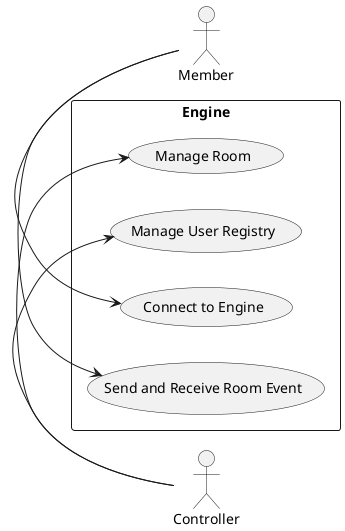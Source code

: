 @startuml
left to right direction
'skinparam packageStyle rectangle

actor Member as member
actor Controller as controller

rectangle Engine {
  (Manage Room) as (manageRoom)
  (Connect to Engine) as (connectToEngine)
  (Send and Receive Room Event) as (sendAndReceiveRoomEvent)
  (Manage User Registry) as (manageUserRegistry)

  controller -> (manageRoom)
  controller -> (manageUserRegistry)
  member -> (connectToEngine)
  member -> (sendAndReceiveRoomEvent)
}

@enduml
